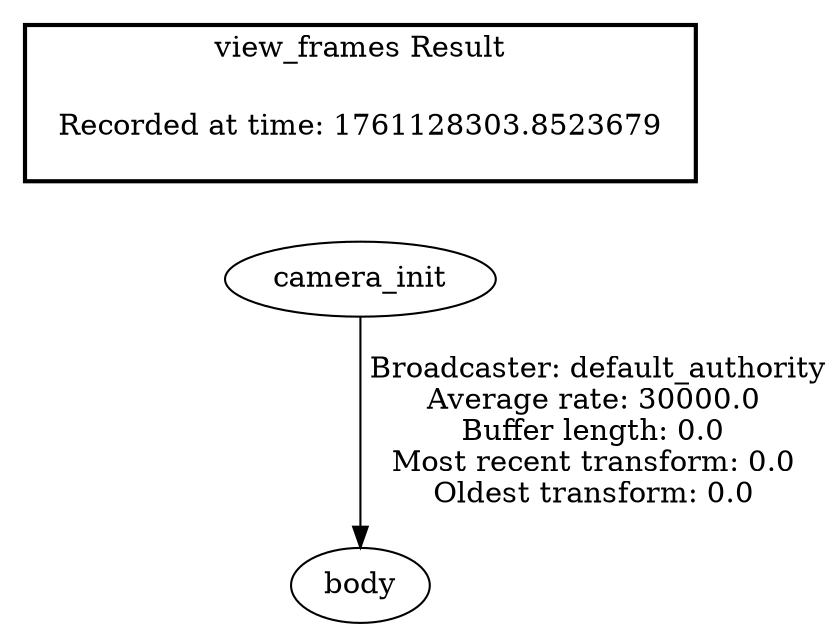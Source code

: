 digraph G {
"camera_init" -> "body"[label=" Broadcaster: default_authority\nAverage rate: 30000.0\nBuffer length: 0.0\nMost recent transform: 0.0\nOldest transform: 0.0\n"];
edge [style=invis];
 subgraph cluster_legend { style=bold; color=black; label ="view_frames Result";
"Recorded at time: 1761128303.8523679"[ shape=plaintext ] ;
}->"camera_init";
}
